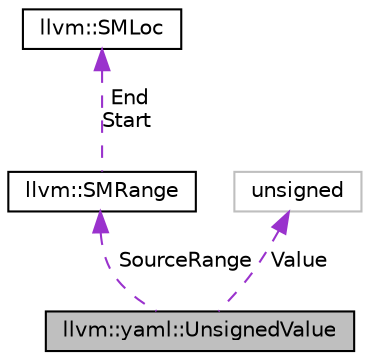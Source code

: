 digraph "llvm::yaml::UnsignedValue"
{
 // LATEX_PDF_SIZE
  bgcolor="transparent";
  edge [fontname="Helvetica",fontsize="10",labelfontname="Helvetica",labelfontsize="10"];
  node [fontname="Helvetica",fontsize="10",shape=record];
  Node1 [label="llvm::yaml::UnsignedValue",height=0.2,width=0.4,color="black", fillcolor="grey75", style="filled", fontcolor="black",tooltip="A wrapper around unsigned which contains a source range that's being set during parsing."];
  Node2 -> Node1 [dir="back",color="darkorchid3",fontsize="10",style="dashed",label=" SourceRange" ,fontname="Helvetica"];
  Node2 [label="llvm::SMRange",height=0.2,width=0.4,color="black",URL="$classllvm_1_1SMRange.html",tooltip="Represents a range in source code."];
  Node3 -> Node2 [dir="back",color="darkorchid3",fontsize="10",style="dashed",label=" End\nStart" ,fontname="Helvetica"];
  Node3 [label="llvm::SMLoc",height=0.2,width=0.4,color="black",URL="$classllvm_1_1SMLoc.html",tooltip="Represents a location in source code."];
  Node4 -> Node1 [dir="back",color="darkorchid3",fontsize="10",style="dashed",label=" Value" ,fontname="Helvetica"];
  Node4 [label="unsigned",height=0.2,width=0.4,color="grey75",tooltip=" "];
}
